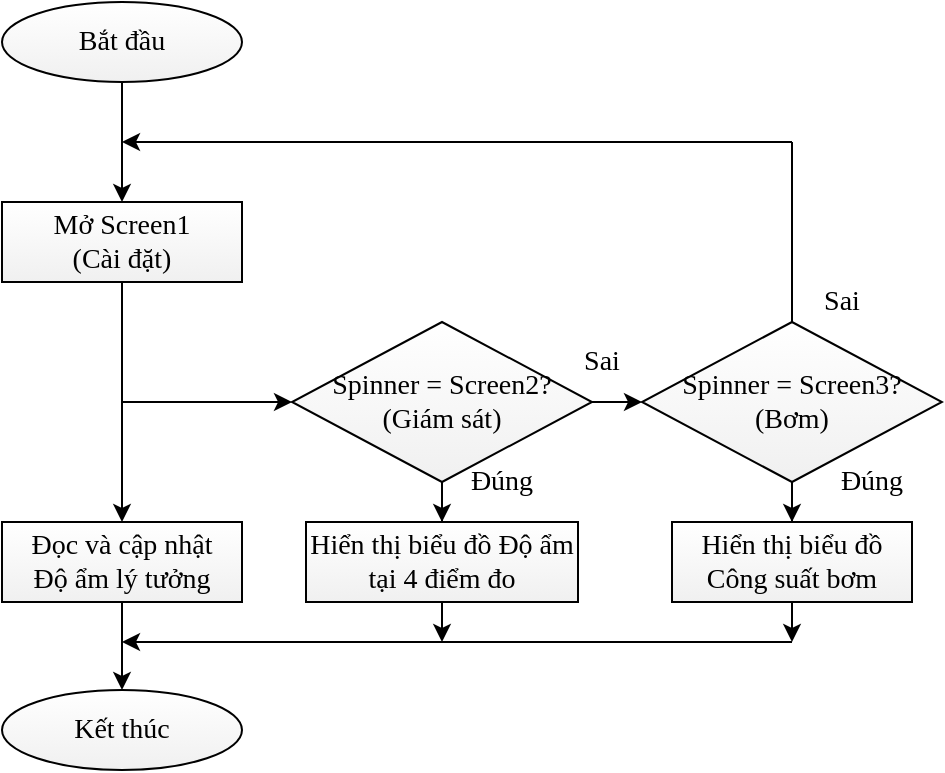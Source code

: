 <mxfile version="14.1.3" type="github">
  <diagram id="dJnPpfzcud2HXUbjr5Rf" name="Page-1">
    <mxGraphModel dx="1166" dy="554" grid="0" gridSize="10" guides="1" tooltips="1" connect="1" arrows="1" fold="1" page="1" pageScale="1" pageWidth="1169" pageHeight="827" math="0" shadow="0">
      <root>
        <mxCell id="0" />
        <mxCell id="1" parent="0" />
        <mxCell id="kWQUpfVg00IkCBNHh3_o-9" value="" style="edgeStyle=orthogonalEdgeStyle;rounded=0;orthogonalLoop=1;jettySize=auto;html=1;fontFamily=Times New Roman;" edge="1" parent="1" source="kWQUpfVg00IkCBNHh3_o-1" target="kWQUpfVg00IkCBNHh3_o-3">
          <mxGeometry relative="1" as="geometry" />
        </mxCell>
        <mxCell id="kWQUpfVg00IkCBNHh3_o-1" value="&lt;font style=&quot;font-size: 14px;&quot;&gt;Bắt đầu&lt;/font&gt;" style="ellipse;whiteSpace=wrap;html=1;gradientColor=#F0F0F0;fontSize=14;fontFamily=Times New Roman;" vertex="1" parent="1">
          <mxGeometry x="450" y="30" width="120" height="40" as="geometry" />
        </mxCell>
        <mxCell id="kWQUpfVg00IkCBNHh3_o-2" value="&lt;font style=&quot;font-size: 14px;&quot;&gt;Kết thúc&lt;/font&gt;" style="ellipse;whiteSpace=wrap;html=1;gradientColor=#F0F0F0;fontSize=14;fontFamily=Times New Roman;" vertex="1" parent="1">
          <mxGeometry x="450" y="374" width="120" height="40" as="geometry" />
        </mxCell>
        <mxCell id="kWQUpfVg00IkCBNHh3_o-11" value="" style="edgeStyle=orthogonalEdgeStyle;rounded=0;orthogonalLoop=1;jettySize=auto;html=1;fontFamily=Times New Roman;entryX=0.5;entryY=0;entryDx=0;entryDy=0;" edge="1" parent="1" source="kWQUpfVg00IkCBNHh3_o-3" target="kWQUpfVg00IkCBNHh3_o-4">
          <mxGeometry relative="1" as="geometry">
            <mxPoint x="510" y="250" as="targetPoint" />
          </mxGeometry>
        </mxCell>
        <mxCell id="kWQUpfVg00IkCBNHh3_o-3" value="Mở Screen1&lt;br style=&quot;font-size: 14px;&quot;&gt;(Cài đặt)" style="rounded=0;whiteSpace=wrap;html=1;fontFamily=Times New Roman;gradientColor=#F0F0F0;fontSize=14;" vertex="1" parent="1">
          <mxGeometry x="450" y="130" width="120" height="40" as="geometry" />
        </mxCell>
        <mxCell id="kWQUpfVg00IkCBNHh3_o-12" value="" style="edgeStyle=orthogonalEdgeStyle;rounded=0;orthogonalLoop=1;jettySize=auto;html=1;fontFamily=Times New Roman;" edge="1" parent="1" source="kWQUpfVg00IkCBNHh3_o-4" target="kWQUpfVg00IkCBNHh3_o-2">
          <mxGeometry relative="1" as="geometry" />
        </mxCell>
        <mxCell id="kWQUpfVg00IkCBNHh3_o-4" value="Đọc và cập nhật&lt;br style=&quot;font-size: 14px;&quot;&gt;Độ ẩm lý tưởng" style="rounded=0;whiteSpace=wrap;html=1;fontFamily=Times New Roman;gradientColor=#F0F0F0;fontSize=14;" vertex="1" parent="1">
          <mxGeometry x="450" y="290" width="120" height="40" as="geometry" />
        </mxCell>
        <mxCell id="kWQUpfVg00IkCBNHh3_o-28" style="edgeStyle=orthogonalEdgeStyle;rounded=0;orthogonalLoop=1;jettySize=auto;html=1;fontFamily=Times New Roman;" edge="1" parent="1" source="kWQUpfVg00IkCBNHh3_o-5">
          <mxGeometry relative="1" as="geometry">
            <mxPoint x="670" y="350" as="targetPoint" />
          </mxGeometry>
        </mxCell>
        <mxCell id="kWQUpfVg00IkCBNHh3_o-5" value="Hiển thị biểu đồ Độ ẩm&lt;br style=&quot;font-size: 14px;&quot;&gt;tại 4 điểm đo" style="rounded=0;whiteSpace=wrap;html=1;fontFamily=Times New Roman;gradientColor=#F0F0F0;fontSize=14;" vertex="1" parent="1">
          <mxGeometry x="602" y="290" width="136" height="40" as="geometry" />
        </mxCell>
        <mxCell id="kWQUpfVg00IkCBNHh3_o-29" style="edgeStyle=orthogonalEdgeStyle;rounded=0;orthogonalLoop=1;jettySize=auto;html=1;fontFamily=Times New Roman;" edge="1" parent="1" source="kWQUpfVg00IkCBNHh3_o-6">
          <mxGeometry relative="1" as="geometry">
            <mxPoint x="845" y="350" as="targetPoint" />
          </mxGeometry>
        </mxCell>
        <mxCell id="kWQUpfVg00IkCBNHh3_o-6" value="Hiển thị biểu đồ&lt;br style=&quot;font-size: 14px;&quot;&gt;Công suất bơm" style="rounded=0;whiteSpace=wrap;html=1;fontFamily=Times New Roman;gradientColor=#F0F0F0;fontSize=14;" vertex="1" parent="1">
          <mxGeometry x="785" y="290" width="120" height="40" as="geometry" />
        </mxCell>
        <mxCell id="kWQUpfVg00IkCBNHh3_o-16" style="edgeStyle=orthogonalEdgeStyle;rounded=0;orthogonalLoop=1;jettySize=auto;html=1;entryX=0.5;entryY=0;entryDx=0;entryDy=0;fontFamily=Times New Roman;" edge="1" parent="1" source="kWQUpfVg00IkCBNHh3_o-7" target="kWQUpfVg00IkCBNHh3_o-5">
          <mxGeometry relative="1" as="geometry" />
        </mxCell>
        <mxCell id="kWQUpfVg00IkCBNHh3_o-18" style="edgeStyle=orthogonalEdgeStyle;rounded=0;orthogonalLoop=1;jettySize=auto;html=1;entryX=0;entryY=0.5;entryDx=0;entryDy=0;fontFamily=Times New Roman;" edge="1" parent="1" source="kWQUpfVg00IkCBNHh3_o-7" target="kWQUpfVg00IkCBNHh3_o-8">
          <mxGeometry relative="1" as="geometry" />
        </mxCell>
        <mxCell id="kWQUpfVg00IkCBNHh3_o-7" value="Spinner = Screen2?&lt;br style=&quot;font-size: 14px;&quot;&gt;(Giám sát)" style="rhombus;whiteSpace=wrap;html=1;fontFamily=Times New Roman;gradientColor=#F0F0F0;fontSize=14;" vertex="1" parent="1">
          <mxGeometry x="595" y="190" width="150" height="80" as="geometry" />
        </mxCell>
        <mxCell id="kWQUpfVg00IkCBNHh3_o-17" style="edgeStyle=orthogonalEdgeStyle;rounded=0;orthogonalLoop=1;jettySize=auto;html=1;entryX=0.5;entryY=0;entryDx=0;entryDy=0;fontFamily=Times New Roman;" edge="1" parent="1" source="kWQUpfVg00IkCBNHh3_o-8" target="kWQUpfVg00IkCBNHh3_o-6">
          <mxGeometry relative="1" as="geometry" />
        </mxCell>
        <mxCell id="kWQUpfVg00IkCBNHh3_o-8" value="Spinner = Screen3?&lt;br style=&quot;font-size: 14px;&quot;&gt;(Bơm)" style="rhombus;whiteSpace=wrap;html=1;fontFamily=Times New Roman;gradientColor=#F0F0F0;fontSize=14;" vertex="1" parent="1">
          <mxGeometry x="770" y="190" width="150" height="80" as="geometry" />
        </mxCell>
        <mxCell id="kWQUpfVg00IkCBNHh3_o-15" value="" style="endArrow=classic;html=1;fontFamily=Times New Roman;entryX=0;entryY=0.5;entryDx=0;entryDy=0;" edge="1" parent="1" target="kWQUpfVg00IkCBNHh3_o-7">
          <mxGeometry width="50" height="50" relative="1" as="geometry">
            <mxPoint x="510" y="230" as="sourcePoint" />
            <mxPoint x="560" y="190" as="targetPoint" />
          </mxGeometry>
        </mxCell>
        <mxCell id="kWQUpfVg00IkCBNHh3_o-19" value="" style="endArrow=classic;html=1;fontFamily=Times New Roman;" edge="1" parent="1">
          <mxGeometry width="50" height="50" relative="1" as="geometry">
            <mxPoint x="845" y="100" as="sourcePoint" />
            <mxPoint x="510" y="100" as="targetPoint" />
          </mxGeometry>
        </mxCell>
        <mxCell id="kWQUpfVg00IkCBNHh3_o-22" value="" style="endArrow=none;html=1;fontFamily=Times New Roman;exitX=0.5;exitY=0;exitDx=0;exitDy=0;" edge="1" parent="1" source="kWQUpfVg00IkCBNHh3_o-8">
          <mxGeometry width="50" height="50" relative="1" as="geometry">
            <mxPoint x="830" y="160" as="sourcePoint" />
            <mxPoint x="845" y="100" as="targetPoint" />
          </mxGeometry>
        </mxCell>
        <mxCell id="kWQUpfVg00IkCBNHh3_o-23" value="" style="endArrow=classic;html=1;fontFamily=Times New Roman;" edge="1" parent="1">
          <mxGeometry width="50" height="50" relative="1" as="geometry">
            <mxPoint x="845" y="350" as="sourcePoint" />
            <mxPoint x="510" y="350" as="targetPoint" />
          </mxGeometry>
        </mxCell>
        <mxCell id="kWQUpfVg00IkCBNHh3_o-30" value="Đúng" style="text;html=1;strokeColor=none;fillColor=none;align=center;verticalAlign=middle;whiteSpace=wrap;rounded=0;fontFamily=Times New Roman;fontSize=14;" vertex="1" parent="1">
          <mxGeometry x="680" y="260" width="40" height="20" as="geometry" />
        </mxCell>
        <mxCell id="kWQUpfVg00IkCBNHh3_o-31" value="Đúng" style="text;html=1;strokeColor=none;fillColor=none;align=center;verticalAlign=middle;whiteSpace=wrap;rounded=0;fontFamily=Times New Roman;fontSize=14;" vertex="1" parent="1">
          <mxGeometry x="865" y="260" width="40" height="20" as="geometry" />
        </mxCell>
        <mxCell id="kWQUpfVg00IkCBNHh3_o-32" value="Sai" style="text;html=1;strokeColor=none;fillColor=none;align=center;verticalAlign=middle;whiteSpace=wrap;rounded=0;fontFamily=Times New Roman;fontSize=14;" vertex="1" parent="1">
          <mxGeometry x="730" y="200" width="40" height="20" as="geometry" />
        </mxCell>
        <mxCell id="kWQUpfVg00IkCBNHh3_o-33" value="Sai" style="text;html=1;strokeColor=none;fillColor=none;align=center;verticalAlign=middle;whiteSpace=wrap;rounded=0;fontFamily=Times New Roman;fontSize=14;" vertex="1" parent="1">
          <mxGeometry x="850" y="170" width="40" height="20" as="geometry" />
        </mxCell>
      </root>
    </mxGraphModel>
  </diagram>
</mxfile>
